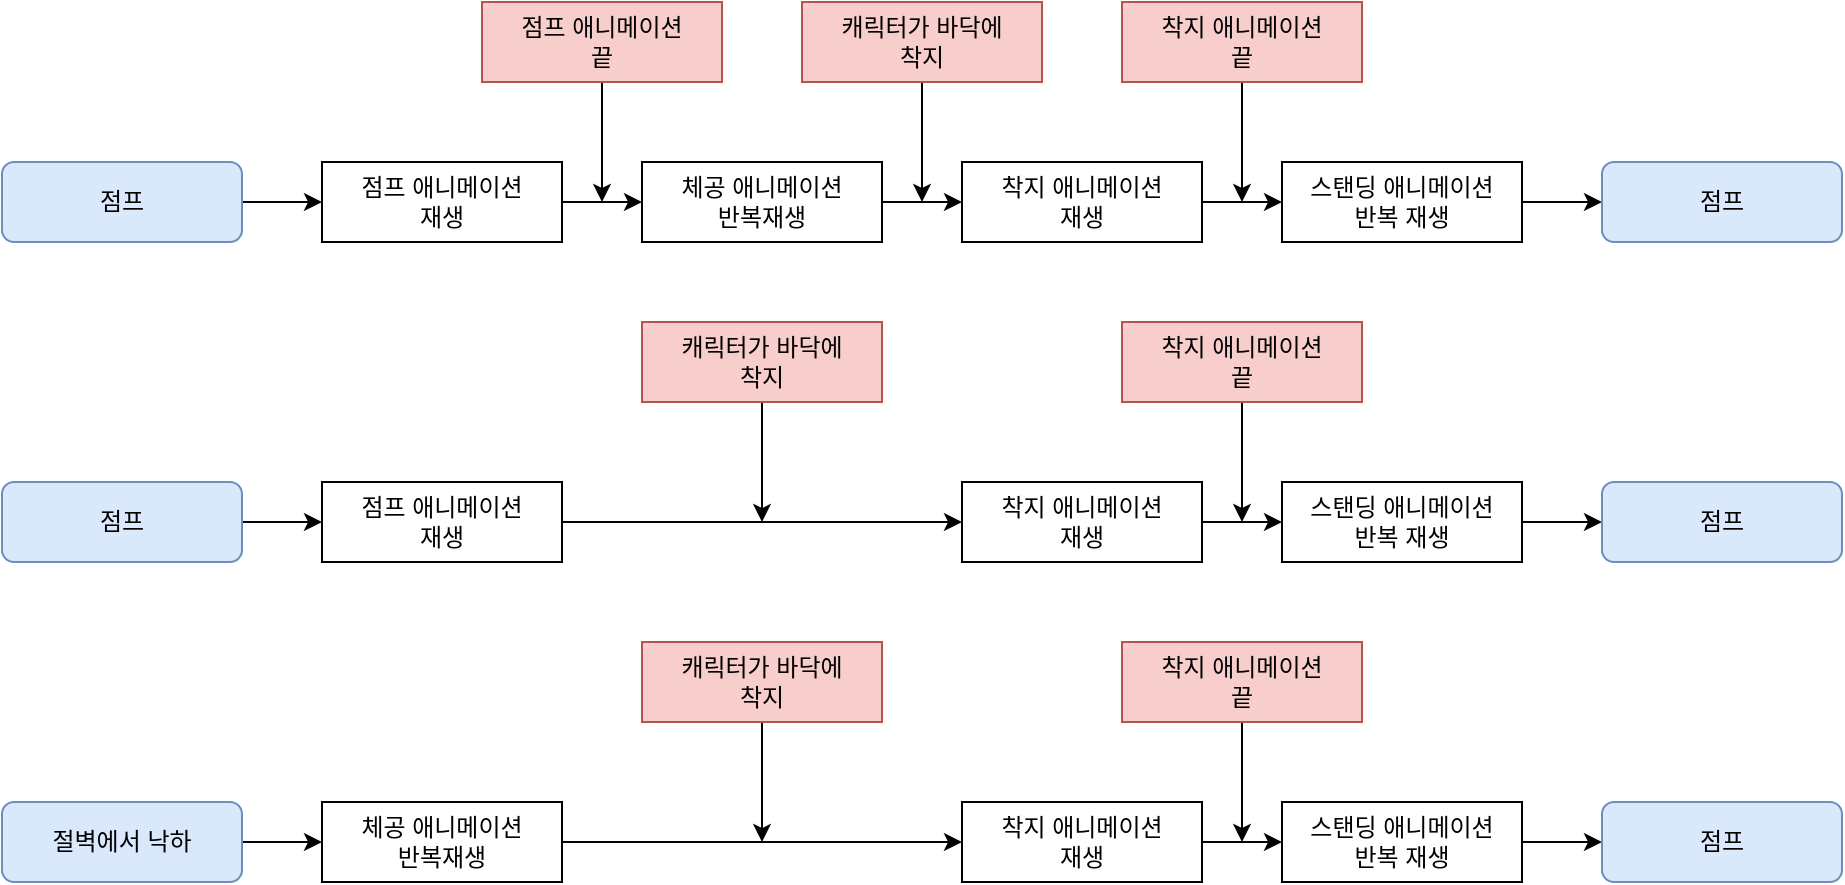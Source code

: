 <mxfile version="14.4.9" type="device"><diagram id="P6f15CY-xfA7YxFIB73f" name="Page-1"><mxGraphModel dx="1422" dy="737" grid="1" gridSize="10" guides="1" tooltips="1" connect="1" arrows="1" fold="1" page="1" pageScale="1" pageWidth="827" pageHeight="1169" math="0" shadow="0"><root><mxCell id="0"/><mxCell id="1" parent="0"/><mxCell id="kn9SqYS8k1EJql8B7yd1-5" style="edgeStyle=orthogonalEdgeStyle;rounded=0;orthogonalLoop=1;jettySize=auto;html=1;exitX=1;exitY=0.5;exitDx=0;exitDy=0;entryX=0;entryY=0.5;entryDx=0;entryDy=0;" edge="1" parent="1" source="kn9SqYS8k1EJql8B7yd1-2" target="kn9SqYS8k1EJql8B7yd1-3"><mxGeometry relative="1" as="geometry"/></mxCell><mxCell id="kn9SqYS8k1EJql8B7yd1-2" value="점프 애니메이션&lt;br&gt;재생" style="rounded=0;whiteSpace=wrap;html=1;" vertex="1" parent="1"><mxGeometry x="200" y="160" width="120" height="40" as="geometry"/></mxCell><mxCell id="kn9SqYS8k1EJql8B7yd1-60" style="edgeStyle=orthogonalEdgeStyle;rounded=0;orthogonalLoop=1;jettySize=auto;html=1;exitX=1;exitY=0.5;exitDx=0;exitDy=0;entryX=0;entryY=0.5;entryDx=0;entryDy=0;" edge="1" parent="1" source="kn9SqYS8k1EJql8B7yd1-3" target="kn9SqYS8k1EJql8B7yd1-57"><mxGeometry relative="1" as="geometry"/></mxCell><mxCell id="kn9SqYS8k1EJql8B7yd1-3" value="체공 애니메이션&lt;br&gt;반복재생" style="rounded=0;whiteSpace=wrap;html=1;" vertex="1" parent="1"><mxGeometry x="360" y="160" width="120" height="40" as="geometry"/></mxCell><mxCell id="kn9SqYS8k1EJql8B7yd1-8" style="edgeStyle=orthogonalEdgeStyle;rounded=0;orthogonalLoop=1;jettySize=auto;html=1;exitX=1;exitY=0.5;exitDx=0;exitDy=0;entryX=0;entryY=0.5;entryDx=0;entryDy=0;" edge="1" parent="1" source="kn9SqYS8k1EJql8B7yd1-7" target="kn9SqYS8k1EJql8B7yd1-2"><mxGeometry relative="1" as="geometry"/></mxCell><mxCell id="kn9SqYS8k1EJql8B7yd1-7" value="점프" style="rounded=1;whiteSpace=wrap;html=1;fillColor=#dae8fc;strokeColor=#6c8ebf;" vertex="1" parent="1"><mxGeometry x="40" y="160" width="120" height="40" as="geometry"/></mxCell><mxCell id="kn9SqYS8k1EJql8B7yd1-55" style="edgeStyle=orthogonalEdgeStyle;rounded=0;orthogonalLoop=1;jettySize=auto;html=1;exitX=0.5;exitY=1;exitDx=0;exitDy=0;" edge="1" parent="1" source="kn9SqYS8k1EJql8B7yd1-53"><mxGeometry relative="1" as="geometry"><mxPoint x="340" y="180" as="targetPoint"/></mxGeometry></mxCell><mxCell id="kn9SqYS8k1EJql8B7yd1-53" value="점프 애니메이션&lt;br&gt;끝" style="rounded=0;whiteSpace=wrap;html=1;fillColor=#f8cecc;strokeColor=#b85450;" vertex="1" parent="1"><mxGeometry x="280" y="80" width="120" height="40" as="geometry"/></mxCell><mxCell id="kn9SqYS8k1EJql8B7yd1-61" style="edgeStyle=orthogonalEdgeStyle;rounded=0;orthogonalLoop=1;jettySize=auto;html=1;exitX=1;exitY=0.5;exitDx=0;exitDy=0;" edge="1" parent="1" source="kn9SqYS8k1EJql8B7yd1-57" target="kn9SqYS8k1EJql8B7yd1-62"><mxGeometry relative="1" as="geometry"><mxPoint x="680" y="180" as="targetPoint"/></mxGeometry></mxCell><mxCell id="kn9SqYS8k1EJql8B7yd1-57" value="착지 애니메이션&lt;br&gt;재생" style="rounded=0;whiteSpace=wrap;html=1;" vertex="1" parent="1"><mxGeometry x="520" y="160" width="120" height="40" as="geometry"/></mxCell><mxCell id="kn9SqYS8k1EJql8B7yd1-65" style="edgeStyle=orthogonalEdgeStyle;rounded=0;orthogonalLoop=1;jettySize=auto;html=1;exitX=1;exitY=0.5;exitDx=0;exitDy=0;" edge="1" parent="1" source="kn9SqYS8k1EJql8B7yd1-62" target="kn9SqYS8k1EJql8B7yd1-64"><mxGeometry relative="1" as="geometry"/></mxCell><mxCell id="kn9SqYS8k1EJql8B7yd1-62" value="스탠딩 애니메이션&lt;br&gt;반복 재생" style="rounded=0;whiteSpace=wrap;html=1;" vertex="1" parent="1"><mxGeometry x="680" y="160" width="120" height="40" as="geometry"/></mxCell><mxCell id="kn9SqYS8k1EJql8B7yd1-64" value="점프" style="rounded=1;whiteSpace=wrap;html=1;fillColor=#dae8fc;strokeColor=#6c8ebf;" vertex="1" parent="1"><mxGeometry x="840" y="160" width="120" height="40" as="geometry"/></mxCell><mxCell id="kn9SqYS8k1EJql8B7yd1-67" style="edgeStyle=orthogonalEdgeStyle;rounded=0;orthogonalLoop=1;jettySize=auto;html=1;exitX=0.5;exitY=1;exitDx=0;exitDy=0;" edge="1" parent="1" source="kn9SqYS8k1EJql8B7yd1-66"><mxGeometry relative="1" as="geometry"><mxPoint x="500" y="180" as="targetPoint"/></mxGeometry></mxCell><mxCell id="kn9SqYS8k1EJql8B7yd1-66" value="캐릭터가 바닥에&lt;br&gt;착지" style="rounded=0;whiteSpace=wrap;html=1;fillColor=#f8cecc;strokeColor=#b85450;" vertex="1" parent="1"><mxGeometry x="440" y="80" width="120" height="40" as="geometry"/></mxCell><mxCell id="kn9SqYS8k1EJql8B7yd1-69" style="edgeStyle=orthogonalEdgeStyle;rounded=0;orthogonalLoop=1;jettySize=auto;html=1;exitX=0.5;exitY=1;exitDx=0;exitDy=0;" edge="1" parent="1" source="kn9SqYS8k1EJql8B7yd1-68"><mxGeometry relative="1" as="geometry"><mxPoint x="660" y="180" as="targetPoint"/></mxGeometry></mxCell><mxCell id="kn9SqYS8k1EJql8B7yd1-68" value="착지 애니메이션&lt;br&gt;끝" style="rounded=0;whiteSpace=wrap;html=1;fillColor=#f8cecc;strokeColor=#b85450;" vertex="1" parent="1"><mxGeometry x="600" y="80" width="120" height="40" as="geometry"/></mxCell><mxCell id="kn9SqYS8k1EJql8B7yd1-104" style="edgeStyle=orthogonalEdgeStyle;rounded=0;orthogonalLoop=1;jettySize=auto;html=1;exitX=1;exitY=0.5;exitDx=0;exitDy=0;entryX=0;entryY=0.5;entryDx=0;entryDy=0;" edge="1" parent="1" source="kn9SqYS8k1EJql8B7yd1-88" target="kn9SqYS8k1EJql8B7yd1-96"><mxGeometry relative="1" as="geometry"/></mxCell><mxCell id="kn9SqYS8k1EJql8B7yd1-88" value="점프 애니메이션&lt;br&gt;재생" style="rounded=0;whiteSpace=wrap;html=1;" vertex="1" parent="1"><mxGeometry x="200" y="320" width="120" height="40" as="geometry"/></mxCell><mxCell id="kn9SqYS8k1EJql8B7yd1-91" style="edgeStyle=orthogonalEdgeStyle;rounded=0;orthogonalLoop=1;jettySize=auto;html=1;exitX=1;exitY=0.5;exitDx=0;exitDy=0;entryX=0;entryY=0.5;entryDx=0;entryDy=0;" edge="1" parent="1" source="kn9SqYS8k1EJql8B7yd1-92" target="kn9SqYS8k1EJql8B7yd1-88"><mxGeometry relative="1" as="geometry"/></mxCell><mxCell id="kn9SqYS8k1EJql8B7yd1-92" value="점프" style="rounded=1;whiteSpace=wrap;html=1;fillColor=#dae8fc;strokeColor=#6c8ebf;" vertex="1" parent="1"><mxGeometry x="40" y="320" width="120" height="40" as="geometry"/></mxCell><mxCell id="kn9SqYS8k1EJql8B7yd1-95" style="edgeStyle=orthogonalEdgeStyle;rounded=0;orthogonalLoop=1;jettySize=auto;html=1;exitX=1;exitY=0.5;exitDx=0;exitDy=0;" edge="1" parent="1" source="kn9SqYS8k1EJql8B7yd1-96" target="kn9SqYS8k1EJql8B7yd1-98"><mxGeometry relative="1" as="geometry"><mxPoint x="680" y="340" as="targetPoint"/></mxGeometry></mxCell><mxCell id="kn9SqYS8k1EJql8B7yd1-96" value="착지 애니메이션&lt;br&gt;재생" style="rounded=0;whiteSpace=wrap;html=1;" vertex="1" parent="1"><mxGeometry x="520" y="320" width="120" height="40" as="geometry"/></mxCell><mxCell id="kn9SqYS8k1EJql8B7yd1-97" style="edgeStyle=orthogonalEdgeStyle;rounded=0;orthogonalLoop=1;jettySize=auto;html=1;exitX=1;exitY=0.5;exitDx=0;exitDy=0;" edge="1" parent="1" source="kn9SqYS8k1EJql8B7yd1-98" target="kn9SqYS8k1EJql8B7yd1-99"><mxGeometry relative="1" as="geometry"/></mxCell><mxCell id="kn9SqYS8k1EJql8B7yd1-98" value="스탠딩 애니메이션&lt;br&gt;반복 재생" style="rounded=0;whiteSpace=wrap;html=1;" vertex="1" parent="1"><mxGeometry x="680" y="320" width="120" height="40" as="geometry"/></mxCell><mxCell id="kn9SqYS8k1EJql8B7yd1-99" value="점프" style="rounded=1;whiteSpace=wrap;html=1;fillColor=#dae8fc;strokeColor=#6c8ebf;" vertex="1" parent="1"><mxGeometry x="840" y="320" width="120" height="40" as="geometry"/></mxCell><mxCell id="kn9SqYS8k1EJql8B7yd1-118" style="edgeStyle=orthogonalEdgeStyle;rounded=0;orthogonalLoop=1;jettySize=auto;html=1;exitX=0.5;exitY=1;exitDx=0;exitDy=0;" edge="1" parent="1" source="kn9SqYS8k1EJql8B7yd1-101"><mxGeometry relative="1" as="geometry"><mxPoint x="420" y="340" as="targetPoint"/></mxGeometry></mxCell><mxCell id="kn9SqYS8k1EJql8B7yd1-101" value="캐릭터가 바닥에&lt;br&gt;착지" style="rounded=0;whiteSpace=wrap;html=1;fillColor=#f8cecc;strokeColor=#b85450;" vertex="1" parent="1"><mxGeometry x="360" y="240" width="120" height="40" as="geometry"/></mxCell><mxCell id="kn9SqYS8k1EJql8B7yd1-102" style="edgeStyle=orthogonalEdgeStyle;rounded=0;orthogonalLoop=1;jettySize=auto;html=1;exitX=0.5;exitY=1;exitDx=0;exitDy=0;" edge="1" parent="1" source="kn9SqYS8k1EJql8B7yd1-103"><mxGeometry relative="1" as="geometry"><mxPoint x="660" y="340" as="targetPoint"/></mxGeometry></mxCell><mxCell id="kn9SqYS8k1EJql8B7yd1-103" value="착지 애니메이션&lt;br&gt;끝" style="rounded=0;whiteSpace=wrap;html=1;fillColor=#f8cecc;strokeColor=#b85450;" vertex="1" parent="1"><mxGeometry x="600" y="240" width="120" height="40" as="geometry"/></mxCell><mxCell id="kn9SqYS8k1EJql8B7yd1-105" style="edgeStyle=orthogonalEdgeStyle;rounded=0;orthogonalLoop=1;jettySize=auto;html=1;exitX=1;exitY=0.5;exitDx=0;exitDy=0;entryX=0;entryY=0.5;entryDx=0;entryDy=0;" edge="1" parent="1" source="kn9SqYS8k1EJql8B7yd1-106" target="kn9SqYS8k1EJql8B7yd1-110"><mxGeometry relative="1" as="geometry"/></mxCell><mxCell id="kn9SqYS8k1EJql8B7yd1-106" value="체공 애니메이션&lt;br&gt;반복재생" style="rounded=0;whiteSpace=wrap;html=1;" vertex="1" parent="1"><mxGeometry x="200" y="480" width="120" height="40" as="geometry"/></mxCell><mxCell id="kn9SqYS8k1EJql8B7yd1-107" style="edgeStyle=orthogonalEdgeStyle;rounded=0;orthogonalLoop=1;jettySize=auto;html=1;exitX=1;exitY=0.5;exitDx=0;exitDy=0;entryX=0;entryY=0.5;entryDx=0;entryDy=0;" edge="1" parent="1" source="kn9SqYS8k1EJql8B7yd1-108" target="kn9SqYS8k1EJql8B7yd1-106"><mxGeometry relative="1" as="geometry"/></mxCell><mxCell id="kn9SqYS8k1EJql8B7yd1-108" value="절벽에서 낙하" style="rounded=1;whiteSpace=wrap;html=1;fillColor=#dae8fc;strokeColor=#6c8ebf;" vertex="1" parent="1"><mxGeometry x="40" y="480" width="120" height="40" as="geometry"/></mxCell><mxCell id="kn9SqYS8k1EJql8B7yd1-109" style="edgeStyle=orthogonalEdgeStyle;rounded=0;orthogonalLoop=1;jettySize=auto;html=1;exitX=1;exitY=0.5;exitDx=0;exitDy=0;" edge="1" parent="1" source="kn9SqYS8k1EJql8B7yd1-110" target="kn9SqYS8k1EJql8B7yd1-112"><mxGeometry relative="1" as="geometry"><mxPoint x="680" y="500" as="targetPoint"/></mxGeometry></mxCell><mxCell id="kn9SqYS8k1EJql8B7yd1-110" value="착지 애니메이션&lt;br&gt;재생" style="rounded=0;whiteSpace=wrap;html=1;" vertex="1" parent="1"><mxGeometry x="520" y="480" width="120" height="40" as="geometry"/></mxCell><mxCell id="kn9SqYS8k1EJql8B7yd1-111" style="edgeStyle=orthogonalEdgeStyle;rounded=0;orthogonalLoop=1;jettySize=auto;html=1;exitX=1;exitY=0.5;exitDx=0;exitDy=0;" edge="1" parent="1" source="kn9SqYS8k1EJql8B7yd1-112" target="kn9SqYS8k1EJql8B7yd1-113"><mxGeometry relative="1" as="geometry"/></mxCell><mxCell id="kn9SqYS8k1EJql8B7yd1-112" value="스탠딩 애니메이션&lt;br&gt;반복 재생" style="rounded=0;whiteSpace=wrap;html=1;" vertex="1" parent="1"><mxGeometry x="680" y="480" width="120" height="40" as="geometry"/></mxCell><mxCell id="kn9SqYS8k1EJql8B7yd1-113" value="점프" style="rounded=1;whiteSpace=wrap;html=1;fillColor=#dae8fc;strokeColor=#6c8ebf;" vertex="1" parent="1"><mxGeometry x="840" y="480" width="120" height="40" as="geometry"/></mxCell><mxCell id="kn9SqYS8k1EJql8B7yd1-114" style="edgeStyle=orthogonalEdgeStyle;rounded=0;orthogonalLoop=1;jettySize=auto;html=1;exitX=0.5;exitY=1;exitDx=0;exitDy=0;" edge="1" parent="1" source="kn9SqYS8k1EJql8B7yd1-115"><mxGeometry relative="1" as="geometry"><mxPoint x="420" y="500" as="targetPoint"/></mxGeometry></mxCell><mxCell id="kn9SqYS8k1EJql8B7yd1-115" value="캐릭터가 바닥에&lt;br&gt;착지" style="rounded=0;whiteSpace=wrap;html=1;fillColor=#f8cecc;strokeColor=#b85450;" vertex="1" parent="1"><mxGeometry x="360" y="400" width="120" height="40" as="geometry"/></mxCell><mxCell id="kn9SqYS8k1EJql8B7yd1-116" style="edgeStyle=orthogonalEdgeStyle;rounded=0;orthogonalLoop=1;jettySize=auto;html=1;exitX=0.5;exitY=1;exitDx=0;exitDy=0;" edge="1" parent="1" source="kn9SqYS8k1EJql8B7yd1-117"><mxGeometry relative="1" as="geometry"><mxPoint x="660" y="500" as="targetPoint"/></mxGeometry></mxCell><mxCell id="kn9SqYS8k1EJql8B7yd1-117" value="착지 애니메이션&lt;br&gt;끝" style="rounded=0;whiteSpace=wrap;html=1;fillColor=#f8cecc;strokeColor=#b85450;" vertex="1" parent="1"><mxGeometry x="600" y="400" width="120" height="40" as="geometry"/></mxCell></root></mxGraphModel></diagram></mxfile>